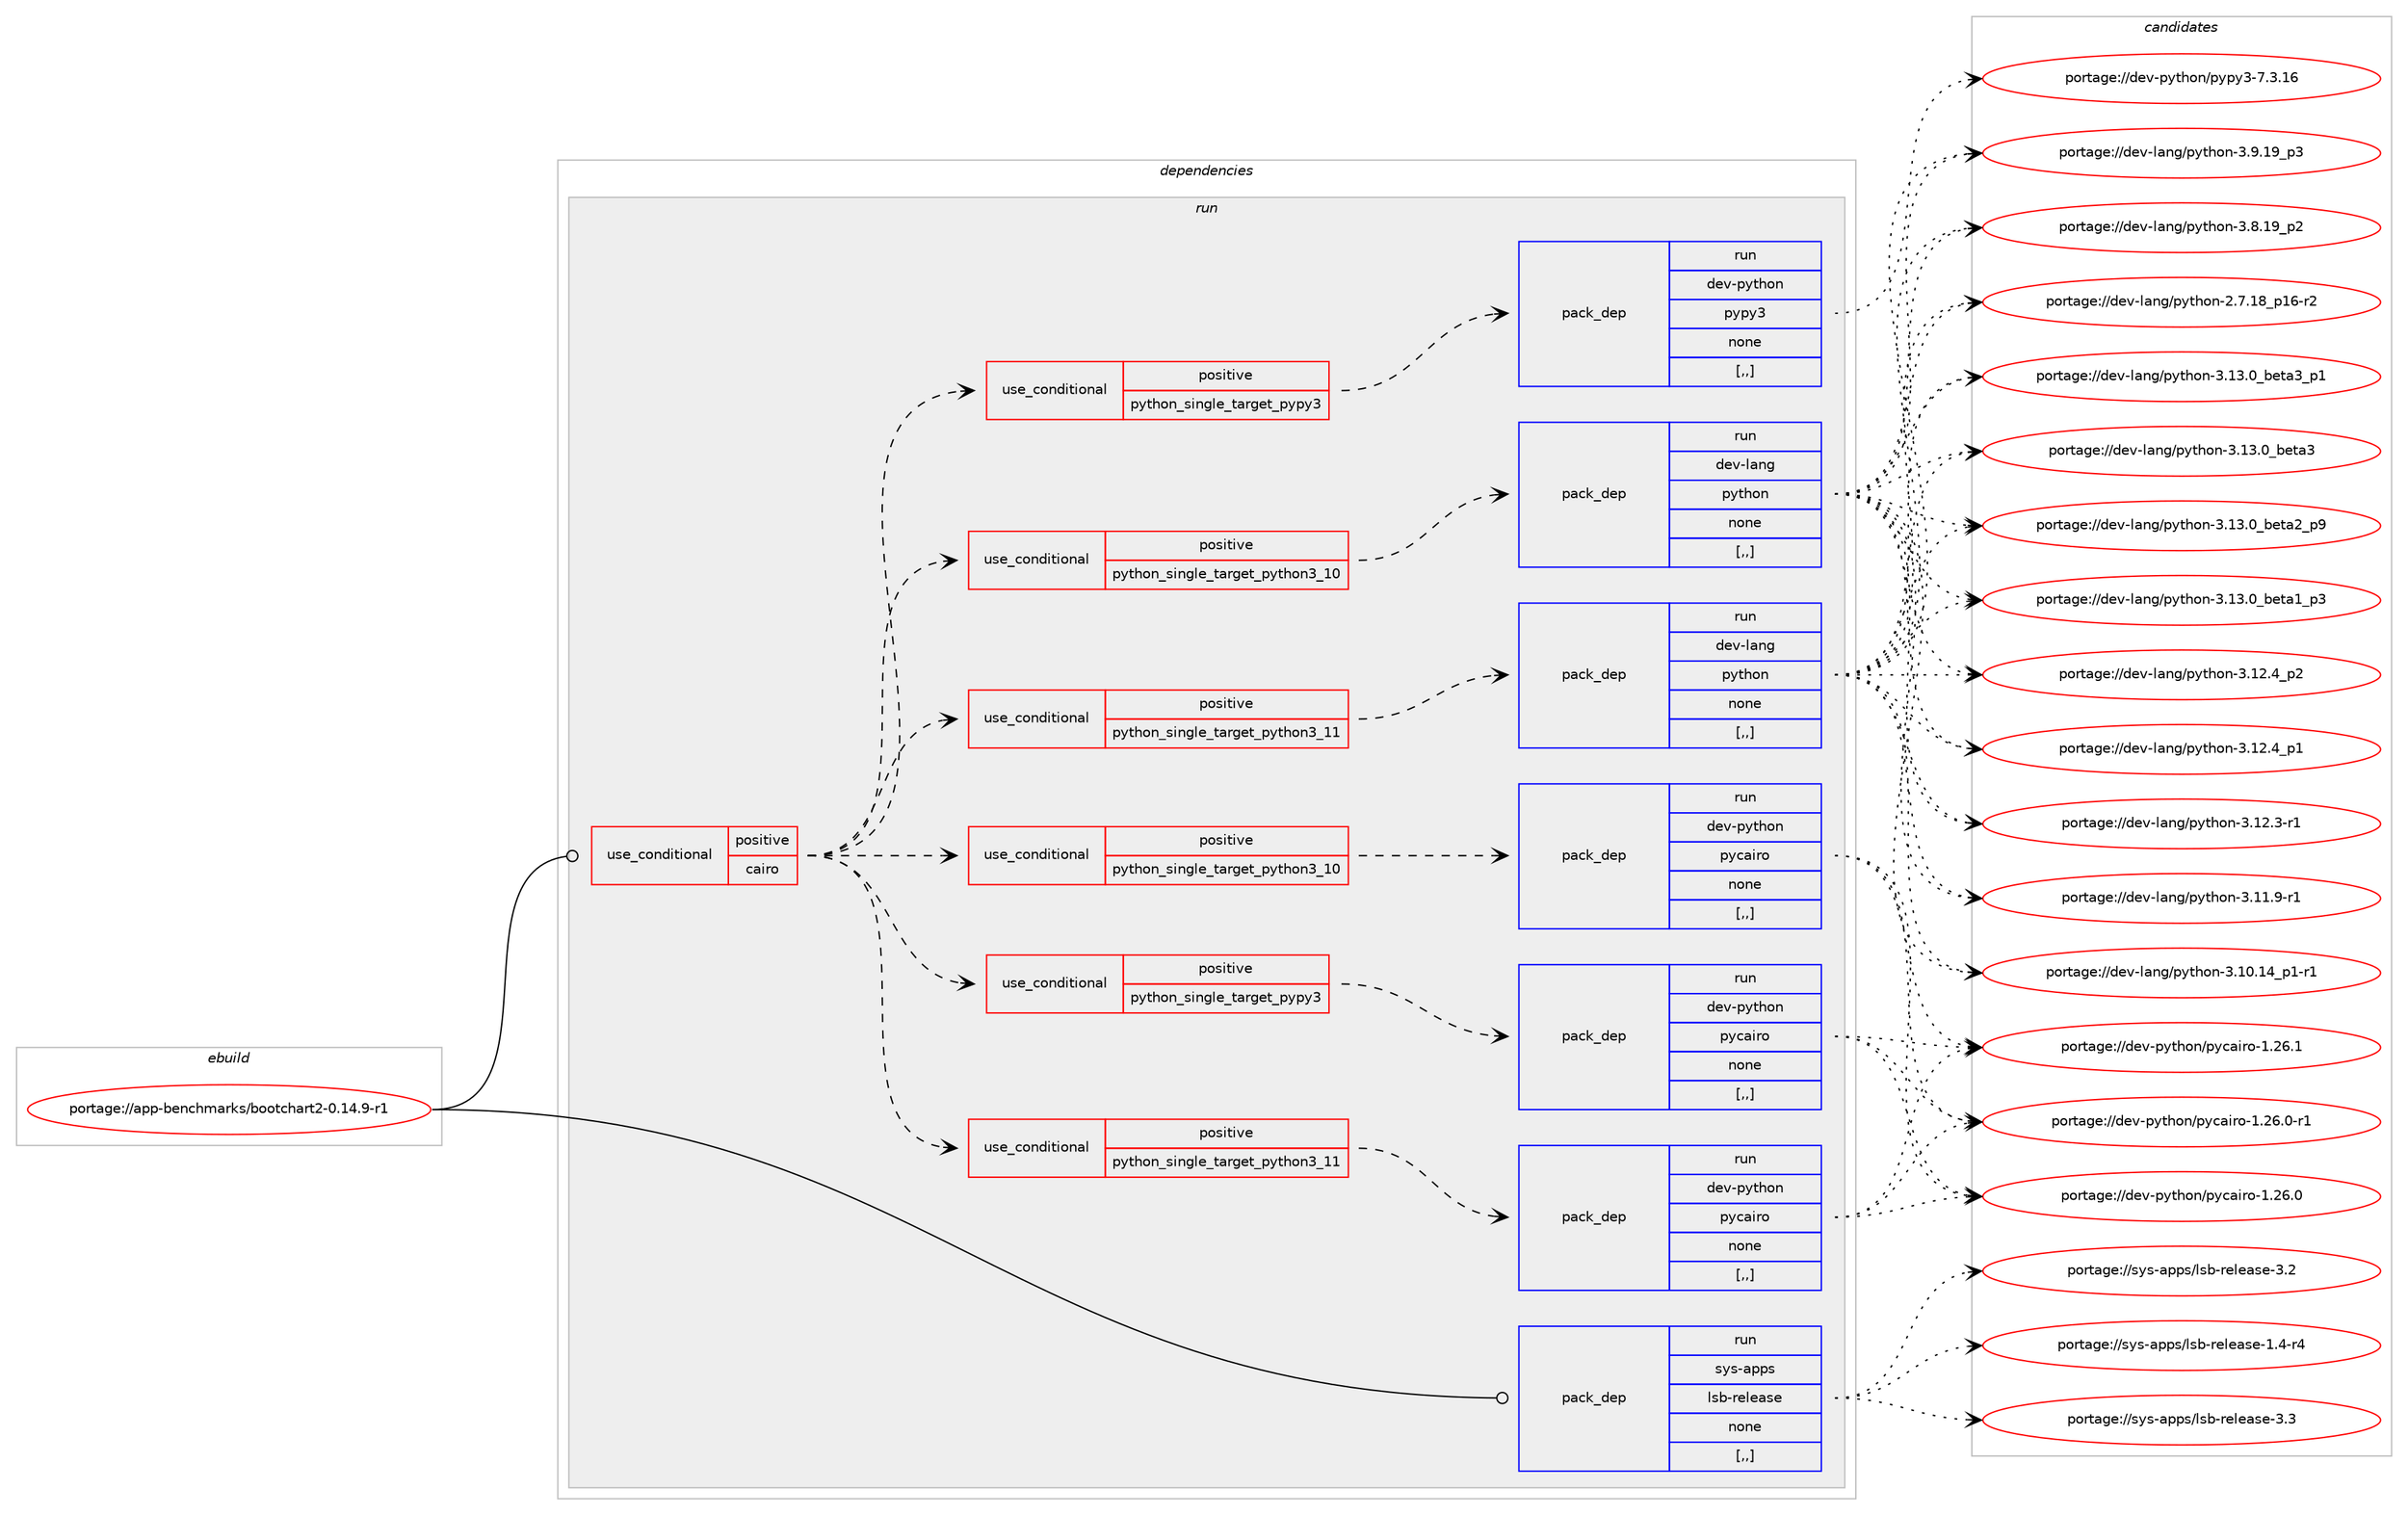 digraph prolog {

# *************
# Graph options
# *************

newrank=true;
concentrate=true;
compound=true;
graph [rankdir=LR,fontname=Helvetica,fontsize=10,ranksep=1.5];#, ranksep=2.5, nodesep=0.2];
edge  [arrowhead=vee];
node  [fontname=Helvetica,fontsize=10];

# **********
# The ebuild
# **********

subgraph cluster_leftcol {
color=gray;
label=<<i>ebuild</i>>;
id [label="portage://app-benchmarks/bootchart2-0.14.9-r1", color=red, width=4, href="../app-benchmarks/bootchart2-0.14.9-r1.svg"];
}

# ****************
# The dependencies
# ****************

subgraph cluster_midcol {
color=gray;
label=<<i>dependencies</i>>;
subgraph cluster_compile {
fillcolor="#eeeeee";
style=filled;
label=<<i>compile</i>>;
}
subgraph cluster_compileandrun {
fillcolor="#eeeeee";
style=filled;
label=<<i>compile and run</i>>;
}
subgraph cluster_run {
fillcolor="#eeeeee";
style=filled;
label=<<i>run</i>>;
subgraph cond2757 {
dependency10036 [label=<<TABLE BORDER="0" CELLBORDER="1" CELLSPACING="0" CELLPADDING="4"><TR><TD ROWSPAN="3" CELLPADDING="10">use_conditional</TD></TR><TR><TD>positive</TD></TR><TR><TD>cairo</TD></TR></TABLE>>, shape=none, color=red];
subgraph cond2758 {
dependency10037 [label=<<TABLE BORDER="0" CELLBORDER="1" CELLSPACING="0" CELLPADDING="4"><TR><TD ROWSPAN="3" CELLPADDING="10">use_conditional</TD></TR><TR><TD>positive</TD></TR><TR><TD>python_single_target_pypy3</TD></TR></TABLE>>, shape=none, color=red];
subgraph pack7234 {
dependency10038 [label=<<TABLE BORDER="0" CELLBORDER="1" CELLSPACING="0" CELLPADDING="4" WIDTH="220"><TR><TD ROWSPAN="6" CELLPADDING="30">pack_dep</TD></TR><TR><TD WIDTH="110">run</TD></TR><TR><TD>dev-python</TD></TR><TR><TD>pypy3</TD></TR><TR><TD>none</TD></TR><TR><TD>[,,]</TD></TR></TABLE>>, shape=none, color=blue];
}
dependency10037:e -> dependency10038:w [weight=20,style="dashed",arrowhead="vee"];
}
dependency10036:e -> dependency10037:w [weight=20,style="dashed",arrowhead="vee"];
subgraph cond2759 {
dependency10039 [label=<<TABLE BORDER="0" CELLBORDER="1" CELLSPACING="0" CELLPADDING="4"><TR><TD ROWSPAN="3" CELLPADDING="10">use_conditional</TD></TR><TR><TD>positive</TD></TR><TR><TD>python_single_target_python3_10</TD></TR></TABLE>>, shape=none, color=red];
subgraph pack7235 {
dependency10040 [label=<<TABLE BORDER="0" CELLBORDER="1" CELLSPACING="0" CELLPADDING="4" WIDTH="220"><TR><TD ROWSPAN="6" CELLPADDING="30">pack_dep</TD></TR><TR><TD WIDTH="110">run</TD></TR><TR><TD>dev-lang</TD></TR><TR><TD>python</TD></TR><TR><TD>none</TD></TR><TR><TD>[,,]</TD></TR></TABLE>>, shape=none, color=blue];
}
dependency10039:e -> dependency10040:w [weight=20,style="dashed",arrowhead="vee"];
}
dependency10036:e -> dependency10039:w [weight=20,style="dashed",arrowhead="vee"];
subgraph cond2760 {
dependency10041 [label=<<TABLE BORDER="0" CELLBORDER="1" CELLSPACING="0" CELLPADDING="4"><TR><TD ROWSPAN="3" CELLPADDING="10">use_conditional</TD></TR><TR><TD>positive</TD></TR><TR><TD>python_single_target_python3_11</TD></TR></TABLE>>, shape=none, color=red];
subgraph pack7236 {
dependency10042 [label=<<TABLE BORDER="0" CELLBORDER="1" CELLSPACING="0" CELLPADDING="4" WIDTH="220"><TR><TD ROWSPAN="6" CELLPADDING="30">pack_dep</TD></TR><TR><TD WIDTH="110">run</TD></TR><TR><TD>dev-lang</TD></TR><TR><TD>python</TD></TR><TR><TD>none</TD></TR><TR><TD>[,,]</TD></TR></TABLE>>, shape=none, color=blue];
}
dependency10041:e -> dependency10042:w [weight=20,style="dashed",arrowhead="vee"];
}
dependency10036:e -> dependency10041:w [weight=20,style="dashed",arrowhead="vee"];
subgraph cond2761 {
dependency10043 [label=<<TABLE BORDER="0" CELLBORDER="1" CELLSPACING="0" CELLPADDING="4"><TR><TD ROWSPAN="3" CELLPADDING="10">use_conditional</TD></TR><TR><TD>positive</TD></TR><TR><TD>python_single_target_pypy3</TD></TR></TABLE>>, shape=none, color=red];
subgraph pack7237 {
dependency10044 [label=<<TABLE BORDER="0" CELLBORDER="1" CELLSPACING="0" CELLPADDING="4" WIDTH="220"><TR><TD ROWSPAN="6" CELLPADDING="30">pack_dep</TD></TR><TR><TD WIDTH="110">run</TD></TR><TR><TD>dev-python</TD></TR><TR><TD>pycairo</TD></TR><TR><TD>none</TD></TR><TR><TD>[,,]</TD></TR></TABLE>>, shape=none, color=blue];
}
dependency10043:e -> dependency10044:w [weight=20,style="dashed",arrowhead="vee"];
}
dependency10036:e -> dependency10043:w [weight=20,style="dashed",arrowhead="vee"];
subgraph cond2762 {
dependency10045 [label=<<TABLE BORDER="0" CELLBORDER="1" CELLSPACING="0" CELLPADDING="4"><TR><TD ROWSPAN="3" CELLPADDING="10">use_conditional</TD></TR><TR><TD>positive</TD></TR><TR><TD>python_single_target_python3_10</TD></TR></TABLE>>, shape=none, color=red];
subgraph pack7238 {
dependency10046 [label=<<TABLE BORDER="0" CELLBORDER="1" CELLSPACING="0" CELLPADDING="4" WIDTH="220"><TR><TD ROWSPAN="6" CELLPADDING="30">pack_dep</TD></TR><TR><TD WIDTH="110">run</TD></TR><TR><TD>dev-python</TD></TR><TR><TD>pycairo</TD></TR><TR><TD>none</TD></TR><TR><TD>[,,]</TD></TR></TABLE>>, shape=none, color=blue];
}
dependency10045:e -> dependency10046:w [weight=20,style="dashed",arrowhead="vee"];
}
dependency10036:e -> dependency10045:w [weight=20,style="dashed",arrowhead="vee"];
subgraph cond2763 {
dependency10047 [label=<<TABLE BORDER="0" CELLBORDER="1" CELLSPACING="0" CELLPADDING="4"><TR><TD ROWSPAN="3" CELLPADDING="10">use_conditional</TD></TR><TR><TD>positive</TD></TR><TR><TD>python_single_target_python3_11</TD></TR></TABLE>>, shape=none, color=red];
subgraph pack7239 {
dependency10048 [label=<<TABLE BORDER="0" CELLBORDER="1" CELLSPACING="0" CELLPADDING="4" WIDTH="220"><TR><TD ROWSPAN="6" CELLPADDING="30">pack_dep</TD></TR><TR><TD WIDTH="110">run</TD></TR><TR><TD>dev-python</TD></TR><TR><TD>pycairo</TD></TR><TR><TD>none</TD></TR><TR><TD>[,,]</TD></TR></TABLE>>, shape=none, color=blue];
}
dependency10047:e -> dependency10048:w [weight=20,style="dashed",arrowhead="vee"];
}
dependency10036:e -> dependency10047:w [weight=20,style="dashed",arrowhead="vee"];
}
id:e -> dependency10036:w [weight=20,style="solid",arrowhead="odot"];
subgraph pack7240 {
dependency10049 [label=<<TABLE BORDER="0" CELLBORDER="1" CELLSPACING="0" CELLPADDING="4" WIDTH="220"><TR><TD ROWSPAN="6" CELLPADDING="30">pack_dep</TD></TR><TR><TD WIDTH="110">run</TD></TR><TR><TD>sys-apps</TD></TR><TR><TD>lsb-release</TD></TR><TR><TD>none</TD></TR><TR><TD>[,,]</TD></TR></TABLE>>, shape=none, color=blue];
}
id:e -> dependency10049:w [weight=20,style="solid",arrowhead="odot"];
}
}

# **************
# The candidates
# **************

subgraph cluster_choices {
rank=same;
color=gray;
label=<<i>candidates</i>>;

subgraph choice7234 {
color=black;
nodesep=1;
choice10010111845112121116104111110471121211121215145554651464954 [label="portage://dev-python/pypy3-7.3.16", color=red, width=4,href="../dev-python/pypy3-7.3.16.svg"];
dependency10038:e -> choice10010111845112121116104111110471121211121215145554651464954:w [style=dotted,weight="100"];
}
subgraph choice7235 {
color=black;
nodesep=1;
choice10010111845108971101034711212111610411111045514649514648959810111697519511249 [label="portage://dev-lang/python-3.13.0_beta3_p1", color=red, width=4,href="../dev-lang/python-3.13.0_beta3_p1.svg"];
choice1001011184510897110103471121211161041111104551464951464895981011169751 [label="portage://dev-lang/python-3.13.0_beta3", color=red, width=4,href="../dev-lang/python-3.13.0_beta3.svg"];
choice10010111845108971101034711212111610411111045514649514648959810111697509511257 [label="portage://dev-lang/python-3.13.0_beta2_p9", color=red, width=4,href="../dev-lang/python-3.13.0_beta2_p9.svg"];
choice10010111845108971101034711212111610411111045514649514648959810111697499511251 [label="portage://dev-lang/python-3.13.0_beta1_p3", color=red, width=4,href="../dev-lang/python-3.13.0_beta1_p3.svg"];
choice100101118451089711010347112121116104111110455146495046529511250 [label="portage://dev-lang/python-3.12.4_p2", color=red, width=4,href="../dev-lang/python-3.12.4_p2.svg"];
choice100101118451089711010347112121116104111110455146495046529511249 [label="portage://dev-lang/python-3.12.4_p1", color=red, width=4,href="../dev-lang/python-3.12.4_p1.svg"];
choice100101118451089711010347112121116104111110455146495046514511449 [label="portage://dev-lang/python-3.12.3-r1", color=red, width=4,href="../dev-lang/python-3.12.3-r1.svg"];
choice100101118451089711010347112121116104111110455146494946574511449 [label="portage://dev-lang/python-3.11.9-r1", color=red, width=4,href="../dev-lang/python-3.11.9-r1.svg"];
choice100101118451089711010347112121116104111110455146494846495295112494511449 [label="portage://dev-lang/python-3.10.14_p1-r1", color=red, width=4,href="../dev-lang/python-3.10.14_p1-r1.svg"];
choice100101118451089711010347112121116104111110455146574649579511251 [label="portage://dev-lang/python-3.9.19_p3", color=red, width=4,href="../dev-lang/python-3.9.19_p3.svg"];
choice100101118451089711010347112121116104111110455146564649579511250 [label="portage://dev-lang/python-3.8.19_p2", color=red, width=4,href="../dev-lang/python-3.8.19_p2.svg"];
choice100101118451089711010347112121116104111110455046554649569511249544511450 [label="portage://dev-lang/python-2.7.18_p16-r2", color=red, width=4,href="../dev-lang/python-2.7.18_p16-r2.svg"];
dependency10040:e -> choice10010111845108971101034711212111610411111045514649514648959810111697519511249:w [style=dotted,weight="100"];
dependency10040:e -> choice1001011184510897110103471121211161041111104551464951464895981011169751:w [style=dotted,weight="100"];
dependency10040:e -> choice10010111845108971101034711212111610411111045514649514648959810111697509511257:w [style=dotted,weight="100"];
dependency10040:e -> choice10010111845108971101034711212111610411111045514649514648959810111697499511251:w [style=dotted,weight="100"];
dependency10040:e -> choice100101118451089711010347112121116104111110455146495046529511250:w [style=dotted,weight="100"];
dependency10040:e -> choice100101118451089711010347112121116104111110455146495046529511249:w [style=dotted,weight="100"];
dependency10040:e -> choice100101118451089711010347112121116104111110455146495046514511449:w [style=dotted,weight="100"];
dependency10040:e -> choice100101118451089711010347112121116104111110455146494946574511449:w [style=dotted,weight="100"];
dependency10040:e -> choice100101118451089711010347112121116104111110455146494846495295112494511449:w [style=dotted,weight="100"];
dependency10040:e -> choice100101118451089711010347112121116104111110455146574649579511251:w [style=dotted,weight="100"];
dependency10040:e -> choice100101118451089711010347112121116104111110455146564649579511250:w [style=dotted,weight="100"];
dependency10040:e -> choice100101118451089711010347112121116104111110455046554649569511249544511450:w [style=dotted,weight="100"];
}
subgraph choice7236 {
color=black;
nodesep=1;
choice10010111845108971101034711212111610411111045514649514648959810111697519511249 [label="portage://dev-lang/python-3.13.0_beta3_p1", color=red, width=4,href="../dev-lang/python-3.13.0_beta3_p1.svg"];
choice1001011184510897110103471121211161041111104551464951464895981011169751 [label="portage://dev-lang/python-3.13.0_beta3", color=red, width=4,href="../dev-lang/python-3.13.0_beta3.svg"];
choice10010111845108971101034711212111610411111045514649514648959810111697509511257 [label="portage://dev-lang/python-3.13.0_beta2_p9", color=red, width=4,href="../dev-lang/python-3.13.0_beta2_p9.svg"];
choice10010111845108971101034711212111610411111045514649514648959810111697499511251 [label="portage://dev-lang/python-3.13.0_beta1_p3", color=red, width=4,href="../dev-lang/python-3.13.0_beta1_p3.svg"];
choice100101118451089711010347112121116104111110455146495046529511250 [label="portage://dev-lang/python-3.12.4_p2", color=red, width=4,href="../dev-lang/python-3.12.4_p2.svg"];
choice100101118451089711010347112121116104111110455146495046529511249 [label="portage://dev-lang/python-3.12.4_p1", color=red, width=4,href="../dev-lang/python-3.12.4_p1.svg"];
choice100101118451089711010347112121116104111110455146495046514511449 [label="portage://dev-lang/python-3.12.3-r1", color=red, width=4,href="../dev-lang/python-3.12.3-r1.svg"];
choice100101118451089711010347112121116104111110455146494946574511449 [label="portage://dev-lang/python-3.11.9-r1", color=red, width=4,href="../dev-lang/python-3.11.9-r1.svg"];
choice100101118451089711010347112121116104111110455146494846495295112494511449 [label="portage://dev-lang/python-3.10.14_p1-r1", color=red, width=4,href="../dev-lang/python-3.10.14_p1-r1.svg"];
choice100101118451089711010347112121116104111110455146574649579511251 [label="portage://dev-lang/python-3.9.19_p3", color=red, width=4,href="../dev-lang/python-3.9.19_p3.svg"];
choice100101118451089711010347112121116104111110455146564649579511250 [label="portage://dev-lang/python-3.8.19_p2", color=red, width=4,href="../dev-lang/python-3.8.19_p2.svg"];
choice100101118451089711010347112121116104111110455046554649569511249544511450 [label="portage://dev-lang/python-2.7.18_p16-r2", color=red, width=4,href="../dev-lang/python-2.7.18_p16-r2.svg"];
dependency10042:e -> choice10010111845108971101034711212111610411111045514649514648959810111697519511249:w [style=dotted,weight="100"];
dependency10042:e -> choice1001011184510897110103471121211161041111104551464951464895981011169751:w [style=dotted,weight="100"];
dependency10042:e -> choice10010111845108971101034711212111610411111045514649514648959810111697509511257:w [style=dotted,weight="100"];
dependency10042:e -> choice10010111845108971101034711212111610411111045514649514648959810111697499511251:w [style=dotted,weight="100"];
dependency10042:e -> choice100101118451089711010347112121116104111110455146495046529511250:w [style=dotted,weight="100"];
dependency10042:e -> choice100101118451089711010347112121116104111110455146495046529511249:w [style=dotted,weight="100"];
dependency10042:e -> choice100101118451089711010347112121116104111110455146495046514511449:w [style=dotted,weight="100"];
dependency10042:e -> choice100101118451089711010347112121116104111110455146494946574511449:w [style=dotted,weight="100"];
dependency10042:e -> choice100101118451089711010347112121116104111110455146494846495295112494511449:w [style=dotted,weight="100"];
dependency10042:e -> choice100101118451089711010347112121116104111110455146574649579511251:w [style=dotted,weight="100"];
dependency10042:e -> choice100101118451089711010347112121116104111110455146564649579511250:w [style=dotted,weight="100"];
dependency10042:e -> choice100101118451089711010347112121116104111110455046554649569511249544511450:w [style=dotted,weight="100"];
}
subgraph choice7237 {
color=black;
nodesep=1;
choice1001011184511212111610411111047112121999710511411145494650544649 [label="portage://dev-python/pycairo-1.26.1", color=red, width=4,href="../dev-python/pycairo-1.26.1.svg"];
choice10010111845112121116104111110471121219997105114111454946505446484511449 [label="portage://dev-python/pycairo-1.26.0-r1", color=red, width=4,href="../dev-python/pycairo-1.26.0-r1.svg"];
choice1001011184511212111610411111047112121999710511411145494650544648 [label="portage://dev-python/pycairo-1.26.0", color=red, width=4,href="../dev-python/pycairo-1.26.0.svg"];
dependency10044:e -> choice1001011184511212111610411111047112121999710511411145494650544649:w [style=dotted,weight="100"];
dependency10044:e -> choice10010111845112121116104111110471121219997105114111454946505446484511449:w [style=dotted,weight="100"];
dependency10044:e -> choice1001011184511212111610411111047112121999710511411145494650544648:w [style=dotted,weight="100"];
}
subgraph choice7238 {
color=black;
nodesep=1;
choice1001011184511212111610411111047112121999710511411145494650544649 [label="portage://dev-python/pycairo-1.26.1", color=red, width=4,href="../dev-python/pycairo-1.26.1.svg"];
choice10010111845112121116104111110471121219997105114111454946505446484511449 [label="portage://dev-python/pycairo-1.26.0-r1", color=red, width=4,href="../dev-python/pycairo-1.26.0-r1.svg"];
choice1001011184511212111610411111047112121999710511411145494650544648 [label="portage://dev-python/pycairo-1.26.0", color=red, width=4,href="../dev-python/pycairo-1.26.0.svg"];
dependency10046:e -> choice1001011184511212111610411111047112121999710511411145494650544649:w [style=dotted,weight="100"];
dependency10046:e -> choice10010111845112121116104111110471121219997105114111454946505446484511449:w [style=dotted,weight="100"];
dependency10046:e -> choice1001011184511212111610411111047112121999710511411145494650544648:w [style=dotted,weight="100"];
}
subgraph choice7239 {
color=black;
nodesep=1;
choice1001011184511212111610411111047112121999710511411145494650544649 [label="portage://dev-python/pycairo-1.26.1", color=red, width=4,href="../dev-python/pycairo-1.26.1.svg"];
choice10010111845112121116104111110471121219997105114111454946505446484511449 [label="portage://dev-python/pycairo-1.26.0-r1", color=red, width=4,href="../dev-python/pycairo-1.26.0-r1.svg"];
choice1001011184511212111610411111047112121999710511411145494650544648 [label="portage://dev-python/pycairo-1.26.0", color=red, width=4,href="../dev-python/pycairo-1.26.0.svg"];
dependency10048:e -> choice1001011184511212111610411111047112121999710511411145494650544649:w [style=dotted,weight="100"];
dependency10048:e -> choice10010111845112121116104111110471121219997105114111454946505446484511449:w [style=dotted,weight="100"];
dependency10048:e -> choice1001011184511212111610411111047112121999710511411145494650544648:w [style=dotted,weight="100"];
}
subgraph choice7240 {
color=black;
nodesep=1;
choice11512111545971121121154710811598451141011081019711510145514651 [label="portage://sys-apps/lsb-release-3.3", color=red, width=4,href="../sys-apps/lsb-release-3.3.svg"];
choice11512111545971121121154710811598451141011081019711510145514650 [label="portage://sys-apps/lsb-release-3.2", color=red, width=4,href="../sys-apps/lsb-release-3.2.svg"];
choice115121115459711211211547108115984511410110810197115101454946524511452 [label="portage://sys-apps/lsb-release-1.4-r4", color=red, width=4,href="../sys-apps/lsb-release-1.4-r4.svg"];
dependency10049:e -> choice11512111545971121121154710811598451141011081019711510145514651:w [style=dotted,weight="100"];
dependency10049:e -> choice11512111545971121121154710811598451141011081019711510145514650:w [style=dotted,weight="100"];
dependency10049:e -> choice115121115459711211211547108115984511410110810197115101454946524511452:w [style=dotted,weight="100"];
}
}

}
